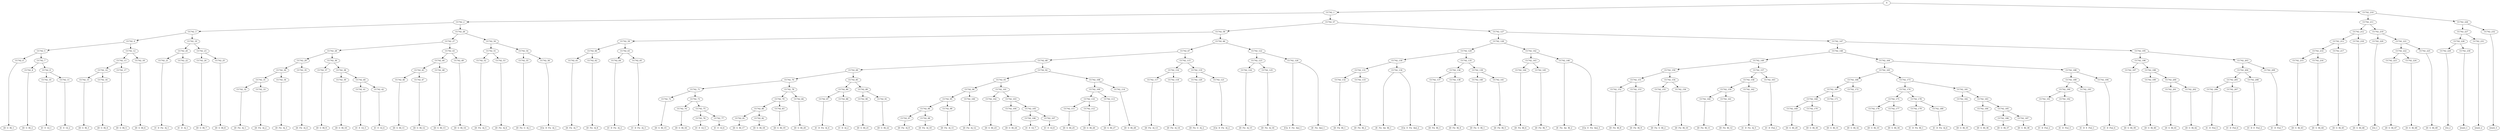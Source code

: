 digraph sample{
"S" -> "CC742_1";
"CC742_1" -> "CC742_2";
"CC742_2" -> "CC742_3";
"CC742_3" -> "CC742_4";
"CC742_4" -> "CC742_5";
"CC742_5" -> "CC742_6";
"CC742_6" -> "[D  G  B]_1";
"CC742_5" -> "CC742_7";
"CC742_7" -> "CC742_8";
"CC742_8" -> "[D  G  B]_2";
"CC742_7" -> "CC742_9";
"CC742_9" -> "CC742_10";
"CC742_10" -> "[C  E  G]_1";
"CC742_9" -> "CC742_11";
"CC742_11" -> "[C  E  G]_2";
"CC742_4" -> "CC742_12";
"CC742_12" -> "CC742_13";
"CC742_13" -> "CC742_14";
"CC742_14" -> "CC742_15";
"CC742_15" -> "[D  G  B]_3";
"CC742_14" -> "CC742_16";
"CC742_16" -> "[D  G  B]_4";
"CC742_13" -> "CC742_17";
"CC742_17" -> "[D  G  B]_5";
"CC742_12" -> "CC742_18";
"CC742_18" -> "[D  G  B]_6";
"CC742_3" -> "CC742_19";
"CC742_19" -> "CC742_20";
"CC742_20" -> "CC742_21";
"CC742_21" -> "[C  D  Fis  A]_1";
"CC742_20" -> "CC742_22";
"CC742_22" -> "[C  D  A]_1";
"CC742_19" -> "CC742_23";
"CC742_23" -> "CC742_24";
"CC742_24" -> "[D  G  B]_7";
"CC742_23" -> "CC742_25";
"CC742_25" -> "[D  G  B]_8";
"CC742_2" -> "CC742_26";
"CC742_26" -> "CC742_27";
"CC742_27" -> "CC742_28";
"CC742_28" -> "CC742_29";
"CC742_29" -> "CC742_30";
"CC742_30" -> "CC742_31";
"CC742_31" -> "CC742_32";
"CC742_32" -> "[D  Fis  A]_1";
"CC742_31" -> "CC742_33";
"CC742_33" -> "[D  Fis  A]_2";
"CC742_30" -> "CC742_34";
"CC742_34" -> "[D  Fis  A]_3";
"CC742_29" -> "CC742_35";
"CC742_35" -> "[D  Fis  A]_4";
"CC742_28" -> "CC742_36";
"CC742_36" -> "CC742_37";
"CC742_37" -> "[D  G  B]_9";
"CC742_36" -> "CC742_38";
"CC742_38" -> "CC742_39";
"CC742_39" -> "[D  G  B]_10";
"CC742_38" -> "CC742_40";
"CC742_40" -> "CC742_41";
"CC742_41" -> "[C  E  G]_3";
"CC742_40" -> "CC742_42";
"CC742_42" -> "[C  E  G]_4";
"CC742_27" -> "CC742_43";
"CC742_43" -> "CC742_44";
"CC742_44" -> "CC742_45";
"CC742_45" -> "CC742_46";
"CC742_46" -> "[D  G  B]_11";
"CC742_45" -> "CC742_47";
"CC742_47" -> "[D  G  B]_12";
"CC742_44" -> "CC742_48";
"CC742_48" -> "[D  G  B]_13";
"CC742_43" -> "CC742_49";
"CC742_49" -> "[D  G  B]_14";
"CC742_26" -> "CC742_50";
"CC742_50" -> "CC742_51";
"CC742_51" -> "CC742_52";
"CC742_52" -> "[D  Fis  A]_5";
"CC742_51" -> "CC742_53";
"CC742_53" -> "[D  Fis  A]_6";
"CC742_50" -> "CC742_54";
"CC742_54" -> "CC742_55";
"CC742_55" -> "[D  Fis  G  A]_1";
"CC742_54" -> "CC742_56";
"CC742_56" -> "[Cis  D  Fis  A]_1";
"CC742_1" -> "CC742_57";
"CC742_57" -> "CC742_58";
"CC742_58" -> "CC742_59";
"CC742_59" -> "CC742_60";
"CC742_60" -> "CC742_61";
"CC742_61" -> "[D  Fis  A]_7";
"CC742_60" -> "CC742_62";
"CC742_62" -> "[D  Fis  A]_8";
"CC742_59" -> "CC742_63";
"CC742_63" -> "CC742_64";
"CC742_64" -> "[C  D  Fis  A]_2";
"CC742_63" -> "CC742_65";
"CC742_65" -> "[C  D  Fis  A]_3";
"CC742_58" -> "CC742_66";
"CC742_66" -> "CC742_67";
"CC742_67" -> "CC742_68";
"CC742_68" -> "CC742_69";
"CC742_69" -> "CC742_70";
"CC742_70" -> "CC742_71";
"CC742_71" -> "CC742_72";
"CC742_72" -> "[D  G  B]_15";
"CC742_71" -> "CC742_73";
"CC742_73" -> "CC742_74";
"CC742_74" -> "[D  G  B]_16";
"CC742_73" -> "CC742_75";
"CC742_75" -> "CC742_76";
"CC742_76" -> "[C  E  G]_5";
"CC742_75" -> "CC742_77";
"CC742_77" -> "[C  E  G]_6";
"CC742_70" -> "CC742_78";
"CC742_78" -> "CC742_79";
"CC742_79" -> "CC742_80";
"CC742_80" -> "CC742_81";
"CC742_81" -> "[D  G  B]_17";
"CC742_80" -> "CC742_82";
"CC742_82" -> "[D  G  B]_18";
"CC742_79" -> "CC742_83";
"CC742_83" -> "[D  G  B]_19";
"CC742_78" -> "CC742_84";
"CC742_84" -> "[D  G  B]_20";
"CC742_69" -> "CC742_85";
"CC742_85" -> "CC742_86";
"CC742_86" -> "CC742_87";
"CC742_87" -> "[C  D  Fis  A]_4";
"CC742_86" -> "CC742_88";
"CC742_88" -> "[C  D  A]_2";
"CC742_85" -> "CC742_89";
"CC742_89" -> "CC742_90";
"CC742_90" -> "[D  G  B]_21";
"CC742_89" -> "CC742_91";
"CC742_91" -> "[D  G  B]_22";
"CC742_68" -> "CC742_92";
"CC742_92" -> "CC742_93";
"CC742_93" -> "CC742_94";
"CC742_94" -> "CC742_95";
"CC742_95" -> "CC742_96";
"CC742_96" -> "CC742_97";
"CC742_97" -> "[D  Fis  A]_9";
"CC742_96" -> "CC742_98";
"CC742_98" -> "[D  Fis  A]_10";
"CC742_95" -> "CC742_99";
"CC742_99" -> "[D  Fis  A]_11";
"CC742_94" -> "CC742_100";
"CC742_100" -> "[D  Fis  A]_12";
"CC742_93" -> "CC742_101";
"CC742_101" -> "CC742_102";
"CC742_102" -> "[D  G  B]_23";
"CC742_101" -> "CC742_103";
"CC742_103" -> "CC742_104";
"CC742_104" -> "[D  G  B]_24";
"CC742_103" -> "CC742_105";
"CC742_105" -> "CC742_106";
"CC742_106" -> "[C  E  G]_7";
"CC742_105" -> "CC742_107";
"CC742_107" -> "[C  E  G]_8";
"CC742_92" -> "CC742_108";
"CC742_108" -> "CC742_109";
"CC742_109" -> "CC742_110";
"CC742_110" -> "CC742_111";
"CC742_111" -> "[D  G  B]_25";
"CC742_110" -> "CC742_112";
"CC742_112" -> "[D  G  B]_26";
"CC742_109" -> "CC742_113";
"CC742_113" -> "[D  G  B]_27";
"CC742_108" -> "CC742_114";
"CC742_114" -> "[D  G  B]_28";
"CC742_67" -> "CC742_115";
"CC742_115" -> "CC742_116";
"CC742_116" -> "CC742_117";
"CC742_117" -> "[D  Fis  A]_13";
"CC742_116" -> "CC742_118";
"CC742_118" -> "[D  Fis  A]_14";
"CC742_115" -> "CC742_119";
"CC742_119" -> "CC742_120";
"CC742_120" -> "[D  Fis  G  A]_2";
"CC742_119" -> "CC742_121";
"CC742_121" -> "[Cis  D  Fis  A]_2";
"CC742_66" -> "CC742_122";
"CC742_122" -> "CC742_123";
"CC742_123" -> "CC742_124";
"CC742_124" -> "[D  Fis  A]_15";
"CC742_123" -> "CC742_125";
"CC742_125" -> "[D  Fis  A]_16";
"CC742_122" -> "CC742_126";
"CC742_126" -> "[Cis  E  Fis  Ais]_1";
"CC742_126" -> "[E  Fis  Ais]_1";
"CC742_57" -> "CC742_127";
"CC742_127" -> "CC742_128";
"CC742_128" -> "CC742_129";
"CC742_129" -> "CC742_130";
"CC742_130" -> "CC742_131";
"CC742_131" -> "CC742_132";
"CC742_132" -> "[D  Fis  B]_1";
"CC742_131" -> "CC742_133";
"CC742_133" -> "[D  Fis  B]_2";
"CC742_130" -> "CC742_134";
"CC742_134" -> "[E  Fis  Ais  B]_1";
"CC742_134" -> "[Cis  E  Fis  Ais]_2";
"CC742_129" -> "CC742_135";
"CC742_135" -> "CC742_136";
"CC742_136" -> "CC742_137";
"CC742_137" -> "[D  Fis  B]_3";
"CC742_136" -> "CC742_138";
"CC742_138" -> "[D  Fis  B]_4";
"CC742_135" -> "CC742_139";
"CC742_139" -> "CC742_140";
"CC742_140" -> "[D  Fis  G  B]_1";
"CC742_139" -> "CC742_141";
"CC742_141" -> "[D  Fis  B]_5";
"CC742_128" -> "CC742_142";
"CC742_142" -> "CC742_143";
"CC742_143" -> "CC742_144";
"CC742_144" -> "[D  Fis  B]_6";
"CC742_143" -> "CC742_145";
"CC742_145" -> "[D  Fis  B]_7";
"CC742_142" -> "CC742_146";
"CC742_146" -> "[E  Fis  Ais  B]_2";
"CC742_146" -> "[Cis  E  Fis  Ais]_3";
"CC742_127" -> "CC742_147";
"CC742_147" -> "CC742_148";
"CC742_148" -> "CC742_149";
"CC742_149" -> "CC742_150";
"CC742_150" -> "CC742_151";
"CC742_151" -> "CC742_152";
"CC742_152" -> "[D  Fis  B]_8";
"CC742_151" -> "CC742_153";
"CC742_153" -> "[D  Fis  B]_9";
"CC742_150" -> "CC742_154";
"CC742_154" -> "CC742_155";
"CC742_155" -> "[D  Fis  G  B]_2";
"CC742_154" -> "CC742_156";
"CC742_156" -> "[D  Fis  B]_10";
"CC742_149" -> "CC742_157";
"CC742_157" -> "CC742_158";
"CC742_158" -> "CC742_159";
"CC742_159" -> "CC742_160";
"CC742_160" -> "[D  Fis  B]_11";
"CC742_159" -> "CC742_161";
"CC742_161" -> "[D  Fis  B]_12";
"CC742_158" -> "CC742_162";
"CC742_162" -> "[C  D  Fis  A]_5";
"CC742_157" -> "CC742_163";
"CC742_163" -> "[C  D  Fis]_1";
"CC742_148" -> "CC742_164";
"CC742_164" -> "CC742_165";
"CC742_165" -> "CC742_166";
"CC742_166" -> "CC742_167";
"CC742_167" -> "CC742_168";
"CC742_168" -> "CC742_169";
"CC742_169" -> "[D  G  B]_29";
"CC742_168" -> "CC742_170";
"CC742_170" -> "[D  G  B]_30";
"CC742_167" -> "CC742_171";
"CC742_171" -> "[D  G  B]_31";
"CC742_166" -> "CC742_172";
"CC742_172" -> "[D  G  B]_32";
"CC742_165" -> "CC742_173";
"CC742_173" -> "CC742_174";
"CC742_174" -> "CC742_175";
"CC742_175" -> "CC742_176";
"CC742_176" -> "[D  G  B]_33";
"CC742_175" -> "CC742_177";
"CC742_177" -> "[D  G  B]_34";
"CC742_174" -> "CC742_178";
"CC742_178" -> "CC742_179";
"CC742_179" -> "[C  D  Fis  B]_1";
"CC742_178" -> "CC742_180";
"CC742_180" -> "[C  D  Fis  A]_6";
"CC742_173" -> "CC742_181";
"CC742_181" -> "CC742_182";
"CC742_182" -> "[D  G  B]_35";
"CC742_181" -> "CC742_183";
"CC742_183" -> "CC742_184";
"CC742_184" -> "[D  G  B]_36";
"CC742_183" -> "CC742_185";
"CC742_185" -> "CC742_186";
"CC742_186" -> "[D  G  B]_37";
"CC742_185" -> "CC742_187";
"CC742_187" -> "[D  G  B]_38";
"CC742_164" -> "CC742_188";
"CC742_188" -> "CC742_189";
"CC742_189" -> "CC742_190";
"CC742_190" -> "CC742_191";
"CC742_191" -> "[C  D  Fis]_2";
"CC742_190" -> "CC742_192";
"CC742_192" -> "[C  D  Fis]_3";
"CC742_189" -> "CC742_193";
"CC742_193" -> "[C  D  E  Fis]_1";
"CC742_188" -> "CC742_194";
"CC742_194" -> "[C  D  Fis]_4";
"CC742_147" -> "CC742_195";
"CC742_195" -> "CC742_196";
"CC742_196" -> "CC742_197";
"CC742_197" -> "[D  G  B]_39";
"CC742_196" -> "CC742_198";
"CC742_198" -> "CC742_199";
"CC742_199" -> "[D  G  B]_40";
"CC742_198" -> "CC742_200";
"CC742_200" -> "CC742_201";
"CC742_201" -> "[D  G  B]_41";
"CC742_200" -> "CC742_202";
"CC742_202" -> "[D  G  B]_42";
"CC742_195" -> "CC742_203";
"CC742_203" -> "CC742_204";
"CC742_204" -> "CC742_205";
"CC742_205" -> "CC742_206";
"CC742_206" -> "[C  D  Fis]_5";
"CC742_205" -> "CC742_207";
"CC742_207" -> "[C  D  Fis]_6";
"CC742_204" -> "CC742_208";
"CC742_208" -> "[C  D  E  Fis]_2";
"CC742_203" -> "CC742_209";
"CC742_209" -> "[C  D  Fis]_7";
"S" -> "CC742_210";
"CC742_210" -> "CC742_211";
"CC742_211" -> "CC742_212";
"CC742_212" -> "CC742_213";
"CC742_213" -> "CC742_214";
"CC742_214" -> "CC742_215";
"CC742_215" -> "[D  G  B]_43";
"CC742_214" -> "CC742_216";
"CC742_216" -> "[D  G  B]_44";
"CC742_213" -> "CC742_217";
"CC742_217" -> "[D  G  B]_45";
"CC742_212" -> "CC742_218";
"CC742_218" -> "[D  G  B]_46";
"CC742_211" -> "CC742_219";
"CC742_219" -> "CC742_220";
"CC742_220" -> "[G]_1";
"CC742_219" -> "CC742_221";
"CC742_221" -> "CC742_222";
"CC742_222" -> "CC742_223";
"CC742_223" -> "[D  G  B]_47";
"CC742_222" -> "CC742_224";
"CC742_224" -> "[D  G  B]_48";
"CC742_221" -> "CC742_225";
"CC742_225" -> "[D  G  B]_49";
"CC742_210" -> "CC742_226";
"CC742_226" -> "CC742_227";
"CC742_227" -> "CC742_228";
"CC742_228" -> "CC742_229";
"CC742_229" -> "[G]_2";
"CC742_228" -> "CC742_230";
"CC742_230" -> "[rest]_1";
"CC742_227" -> "CC742_231";
"CC742_231" -> "[rest]_2";
"CC742_226" -> "CC742_232";
"CC742_232" -> "[rest]_3";

{rank = min; "S";}
{rank = same; "CC742_1"; "CC742_210";}
{rank = same; "CC742_2"; "CC742_57"; "CC742_211"; "CC742_226";}
{rank = same; "CC742_3"; "CC742_26"; "CC742_58"; "CC742_127"; "CC742_212"; "CC742_219"; "CC742_227"; "CC742_232";}
{rank = same; "CC742_4"; "CC742_19"; "CC742_27"; "CC742_50"; "CC742_59"; "CC742_66"; "CC742_128"; "CC742_147"; "CC742_213"; "CC742_218"; "CC742_220"; "CC742_221"; "CC742_228"; "CC742_231";}
{rank = same; "CC742_5"; "CC742_12"; "CC742_20"; "CC742_23"; "CC742_28"; "CC742_43"; "CC742_51"; "CC742_54"; "CC742_60"; "CC742_63"; "CC742_67"; "CC742_122"; "CC742_129"; "CC742_142"; "CC742_148"; "CC742_195"; "CC742_214"; "CC742_217"; "CC742_222"; "CC742_225"; "CC742_229"; "CC742_230";}
{rank = same; "CC742_6"; "CC742_7"; "CC742_13"; "CC742_18"; "CC742_21"; "CC742_22"; "CC742_24"; "CC742_25"; "CC742_29"; "CC742_36"; "CC742_44"; "CC742_49"; "CC742_52"; "CC742_53"; "CC742_55"; "CC742_56"; "CC742_61"; "CC742_62"; "CC742_64"; "CC742_65"; "CC742_68"; "CC742_115"; "CC742_123"; "CC742_126"; "CC742_130"; "CC742_135"; "CC742_143"; "CC742_146"; "CC742_149"; "CC742_164"; "CC742_196"; "CC742_203"; "CC742_215"; "CC742_216"; "CC742_223"; "CC742_224";}
{rank = same; "CC742_8"; "CC742_9"; "CC742_14"; "CC742_17"; "CC742_30"; "CC742_35"; "CC742_37"; "CC742_38"; "CC742_45"; "CC742_48"; "CC742_69"; "CC742_92"; "CC742_116"; "CC742_119"; "CC742_124"; "CC742_125"; "CC742_131"; "CC742_134"; "CC742_136"; "CC742_139"; "CC742_144"; "CC742_145"; "CC742_150"; "CC742_157"; "CC742_165"; "CC742_188"; "CC742_197"; "CC742_198"; "CC742_204"; "CC742_209";}
{rank = same; "CC742_10"; "CC742_11"; "CC742_15"; "CC742_16"; "CC742_31"; "CC742_34"; "CC742_39"; "CC742_40"; "CC742_46"; "CC742_47"; "CC742_70"; "CC742_85"; "CC742_93"; "CC742_108"; "CC742_117"; "CC742_118"; "CC742_120"; "CC742_121"; "CC742_132"; "CC742_133"; "CC742_137"; "CC742_138"; "CC742_140"; "CC742_141"; "CC742_151"; "CC742_154"; "CC742_158"; "CC742_163"; "CC742_166"; "CC742_173"; "CC742_189"; "CC742_194"; "CC742_199"; "CC742_200"; "CC742_205"; "CC742_208";}
{rank = same; "CC742_32"; "CC742_33"; "CC742_41"; "CC742_42"; "CC742_71"; "CC742_78"; "CC742_86"; "CC742_89"; "CC742_94"; "CC742_101"; "CC742_109"; "CC742_114"; "CC742_152"; "CC742_153"; "CC742_155"; "CC742_156"; "CC742_159"; "CC742_162"; "CC742_167"; "CC742_172"; "CC742_174"; "CC742_181"; "CC742_190"; "CC742_193"; "CC742_201"; "CC742_202"; "CC742_206"; "CC742_207";}
{rank = same; "CC742_72"; "CC742_73"; "CC742_79"; "CC742_84"; "CC742_87"; "CC742_88"; "CC742_90"; "CC742_91"; "CC742_95"; "CC742_100"; "CC742_102"; "CC742_103"; "CC742_110"; "CC742_113"; "CC742_160"; "CC742_161"; "CC742_168"; "CC742_171"; "CC742_175"; "CC742_178"; "CC742_182"; "CC742_183"; "CC742_191"; "CC742_192";}
{rank = same; "CC742_74"; "CC742_75"; "CC742_80"; "CC742_83"; "CC742_96"; "CC742_99"; "CC742_104"; "CC742_105"; "CC742_111"; "CC742_112"; "CC742_169"; "CC742_170"; "CC742_176"; "CC742_177"; "CC742_179"; "CC742_180"; "CC742_184"; "CC742_185";}
{rank = same; "CC742_76"; "CC742_77"; "CC742_81"; "CC742_82"; "CC742_97"; "CC742_98"; "CC742_106"; "CC742_107"; "CC742_186"; "CC742_187";}
{rank = same; "[C  D  A]_1"; "[C  D  A]_2"; "[C  D  E  Fis]_1"; "[C  D  E  Fis]_2"; "[C  D  Fis  A]_1"; "[C  D  Fis  A]_2"; "[C  D  Fis  A]_3"; "[C  D  Fis  A]_4"; "[C  D  Fis  A]_5"; "[C  D  Fis  A]_6"; "[C  D  Fis  B]_1"; "[C  D  Fis]_1"; "[C  D  Fis]_2"; "[C  D  Fis]_3"; "[C  D  Fis]_4"; "[C  D  Fis]_5"; "[C  D  Fis]_6"; "[C  D  Fis]_7"; "[C  E  G]_1"; "[C  E  G]_2"; "[C  E  G]_3"; "[C  E  G]_4"; "[C  E  G]_5"; "[C  E  G]_6"; "[C  E  G]_7"; "[C  E  G]_8"; "[Cis  D  Fis  A]_1"; "[Cis  D  Fis  A]_2"; "[Cis  E  Fis  Ais]_1"; "[Cis  E  Fis  Ais]_2"; "[Cis  E  Fis  Ais]_3"; "[D  Fis  A]_1"; "[D  Fis  A]_2"; "[D  Fis  A]_3"; "[D  Fis  A]_4"; "[D  Fis  A]_5"; "[D  Fis  A]_6"; "[D  Fis  A]_7"; "[D  Fis  A]_8"; "[D  Fis  A]_9"; "[D  Fis  A]_10"; "[D  Fis  A]_11"; "[D  Fis  A]_12"; "[D  Fis  A]_13"; "[D  Fis  A]_14"; "[D  Fis  A]_15"; "[D  Fis  A]_16"; "[D  Fis  B]_1"; "[D  Fis  B]_2"; "[D  Fis  B]_3"; "[D  Fis  B]_4"; "[D  Fis  B]_5"; "[D  Fis  B]_6"; "[D  Fis  B]_7"; "[D  Fis  B]_8"; "[D  Fis  B]_9"; "[D  Fis  B]_10"; "[D  Fis  B]_11"; "[D  Fis  B]_12"; "[D  Fis  G  A]_1"; "[D  Fis  G  A]_2"; "[D  Fis  G  B]_1"; "[D  Fis  G  B]_2"; "[D  G  B]_1"; "[D  G  B]_2"; "[D  G  B]_3"; "[D  G  B]_4"; "[D  G  B]_5"; "[D  G  B]_6"; "[D  G  B]_7"; "[D  G  B]_8"; "[D  G  B]_9"; "[D  G  B]_10"; "[D  G  B]_11"; "[D  G  B]_12"; "[D  G  B]_13"; "[D  G  B]_14"; "[D  G  B]_15"; "[D  G  B]_16"; "[D  G  B]_17"; "[D  G  B]_18"; "[D  G  B]_19"; "[D  G  B]_20"; "[D  G  B]_21"; "[D  G  B]_22"; "[D  G  B]_23"; "[D  G  B]_24"; "[D  G  B]_25"; "[D  G  B]_26"; "[D  G  B]_27"; "[D  G  B]_28"; "[D  G  B]_29"; "[D  G  B]_30"; "[D  G  B]_31"; "[D  G  B]_32"; "[D  G  B]_33"; "[D  G  B]_34"; "[D  G  B]_35"; "[D  G  B]_36"; "[D  G  B]_37"; "[D  G  B]_38"; "[D  G  B]_39"; "[D  G  B]_40"; "[D  G  B]_41"; "[D  G  B]_42"; "[D  G  B]_43"; "[D  G  B]_44"; "[D  G  B]_45"; "[D  G  B]_46"; "[D  G  B]_47"; "[D  G  B]_48"; "[D  G  B]_49"; "[E  Fis  Ais  B]_1"; "[E  Fis  Ais  B]_2"; "[E  Fis  Ais]_1"; "[G]_1"; "[G]_2"; "[rest]_1"; "[rest]_2"; "[rest]_3";}
}